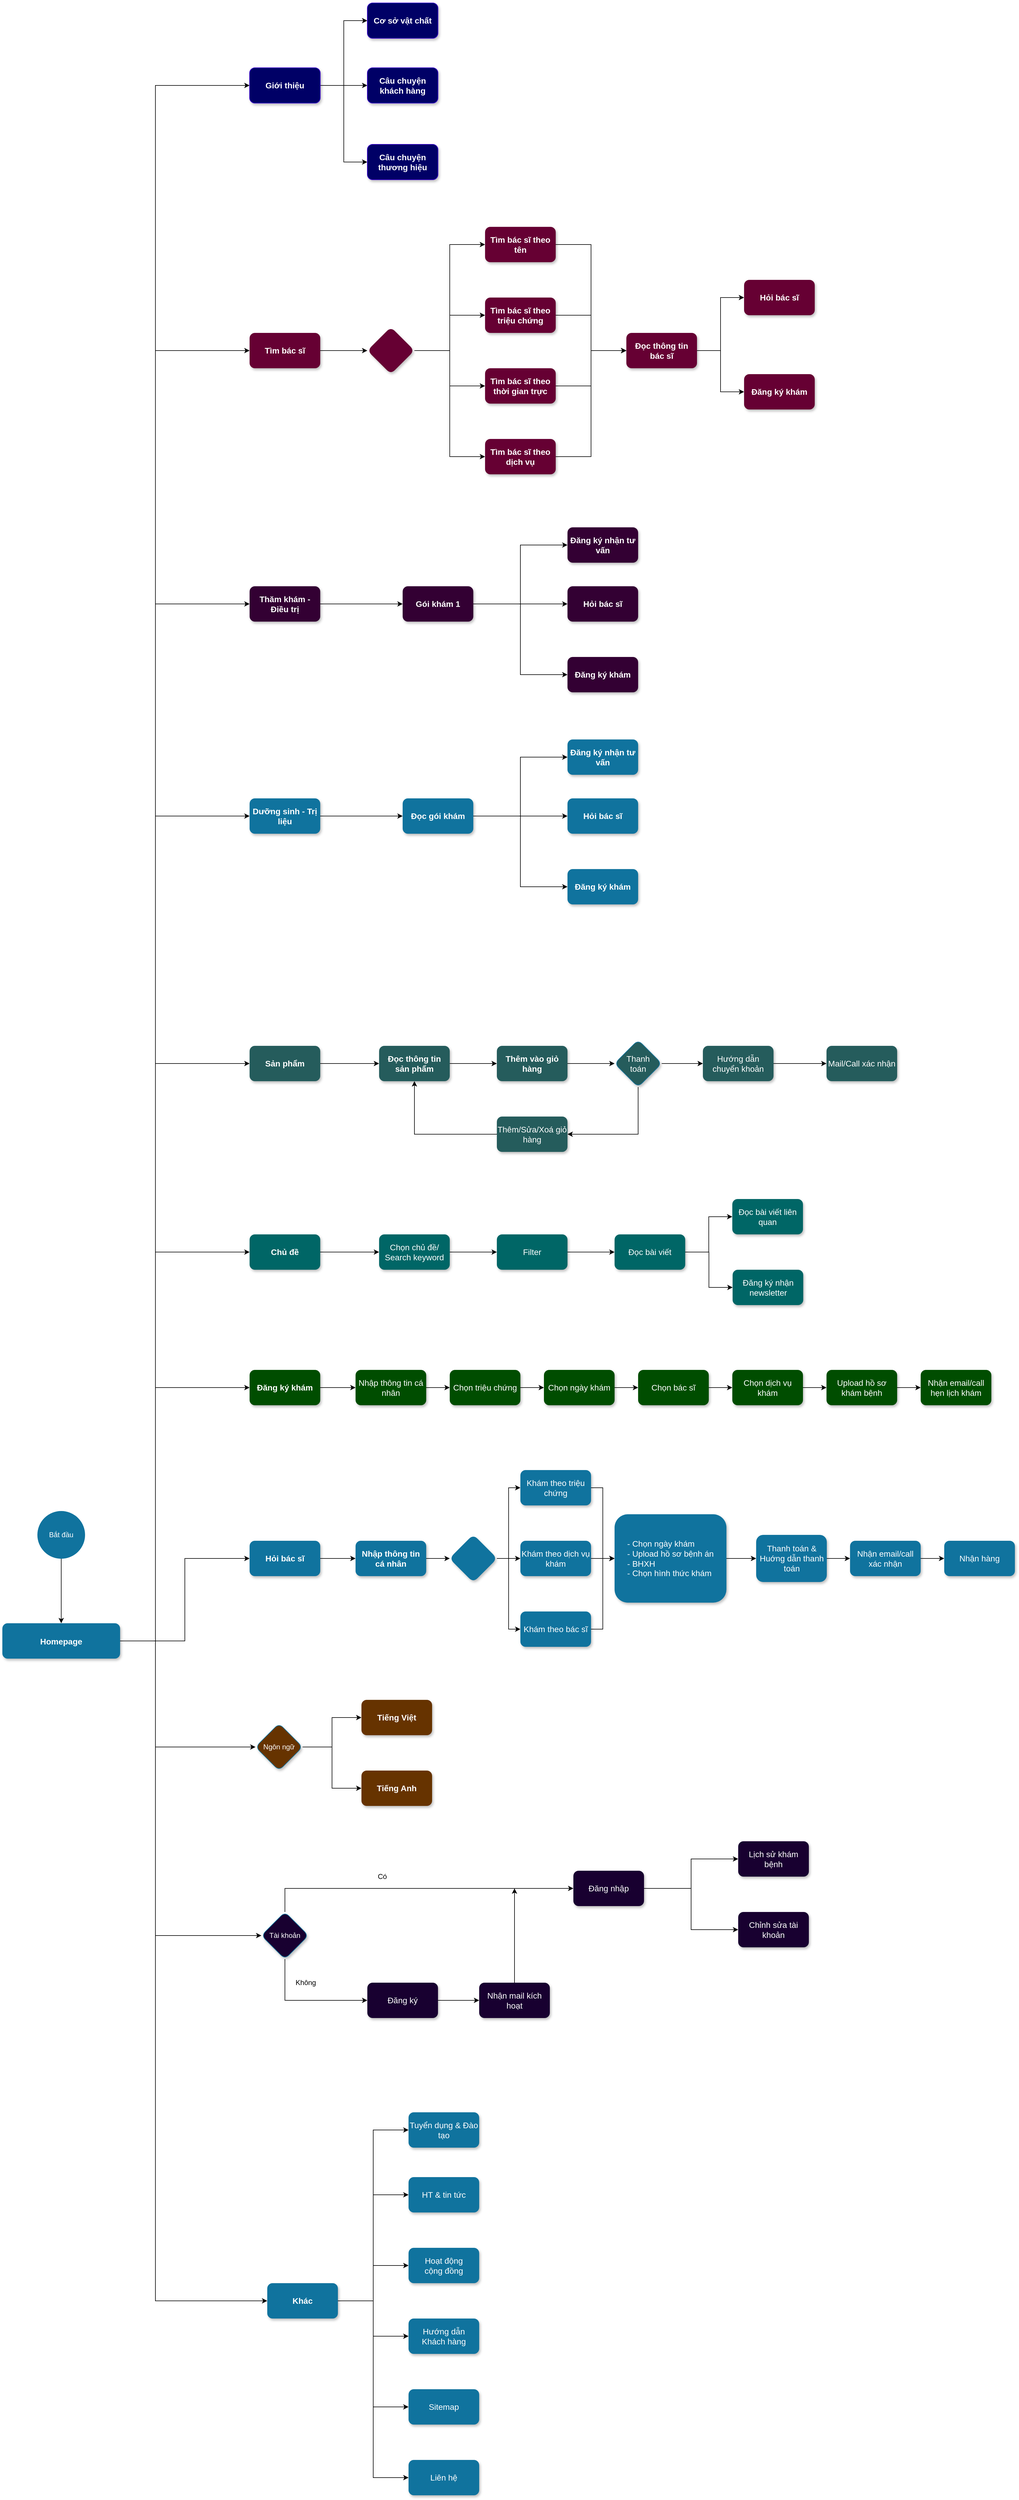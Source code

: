 <mxfile version="14.7.6" type="github">
  <diagram name="Page-1" id="97916047-d0de-89f5-080d-49f4d83e522f">
    <mxGraphModel dx="10347" dy="2613" grid="1" gridSize="10" guides="1" tooltips="1" connect="1" arrows="1" fold="1" page="1" pageScale="1.5" pageWidth="1200" pageHeight="3000" background="none" math="0" shadow="0">
      <root>
        <mxCell id="0" />
        <mxCell id="1" parent="0" />
        <mxCell id="GUcLzigqZOoaiBpsy-g--82" style="edgeStyle=orthogonalEdgeStyle;rounded=0;orthogonalLoop=1;jettySize=auto;html=1;exitX=1;exitY=0.5;exitDx=0;exitDy=0;entryX=0;entryY=0.5;entryDx=0;entryDy=0;" edge="1" parent="1" source="2" target="GUcLzigqZOoaiBpsy-g--55">
          <mxGeometry relative="1" as="geometry">
            <Array as="points">
              <mxPoint x="-5100" y="2940" />
              <mxPoint x="-5100" y="300" />
            </Array>
          </mxGeometry>
        </mxCell>
        <mxCell id="GUcLzigqZOoaiBpsy-g--83" style="edgeStyle=orthogonalEdgeStyle;rounded=0;orthogonalLoop=1;jettySize=auto;html=1;exitX=1;exitY=0.5;exitDx=0;exitDy=0;entryX=0;entryY=0.5;entryDx=0;entryDy=0;" edge="1" parent="1" source="2" target="GUcLzigqZOoaiBpsy-g--64">
          <mxGeometry relative="1" as="geometry">
            <Array as="points">
              <mxPoint x="-5100" y="2940" />
              <mxPoint x="-5100" y="750" />
            </Array>
          </mxGeometry>
        </mxCell>
        <mxCell id="GUcLzigqZOoaiBpsy-g--108" style="edgeStyle=orthogonalEdgeStyle;rounded=0;orthogonalLoop=1;jettySize=auto;html=1;exitX=1;exitY=0.5;exitDx=0;exitDy=0;entryX=0;entryY=0.5;entryDx=0;entryDy=0;" edge="1" parent="1" source="2" target="GUcLzigqZOoaiBpsy-g--66">
          <mxGeometry relative="1" as="geometry">
            <Array as="points">
              <mxPoint x="-5100" y="2940" />
              <mxPoint x="-5100" y="1180" />
            </Array>
          </mxGeometry>
        </mxCell>
        <mxCell id="GUcLzigqZOoaiBpsy-g--109" style="edgeStyle=orthogonalEdgeStyle;rounded=0;orthogonalLoop=1;jettySize=auto;html=1;exitX=1;exitY=0.5;exitDx=0;exitDy=0;entryX=0;entryY=0.5;entryDx=0;entryDy=0;" edge="1" parent="1" source="2" target="GUcLzigqZOoaiBpsy-g--68">
          <mxGeometry relative="1" as="geometry">
            <Array as="points">
              <mxPoint x="-5100" y="2940" />
              <mxPoint x="-5100" y="1540" />
            </Array>
          </mxGeometry>
        </mxCell>
        <mxCell id="GUcLzigqZOoaiBpsy-g--110" style="edgeStyle=orthogonalEdgeStyle;rounded=0;orthogonalLoop=1;jettySize=auto;html=1;exitX=1;exitY=0.5;exitDx=0;exitDy=0;entryX=0;entryY=0.5;entryDx=0;entryDy=0;" edge="1" parent="1" source="2" target="GUcLzigqZOoaiBpsy-g--70">
          <mxGeometry relative="1" as="geometry">
            <Array as="points">
              <mxPoint x="-5100" y="2940" />
              <mxPoint x="-5100" y="1960" />
            </Array>
          </mxGeometry>
        </mxCell>
        <mxCell id="GUcLzigqZOoaiBpsy-g--111" style="edgeStyle=orthogonalEdgeStyle;rounded=0;orthogonalLoop=1;jettySize=auto;html=1;exitX=1;exitY=0.5;exitDx=0;exitDy=0;entryX=0;entryY=0.5;entryDx=0;entryDy=0;" edge="1" parent="1" source="2" target="GUcLzigqZOoaiBpsy-g--72">
          <mxGeometry relative="1" as="geometry">
            <Array as="points">
              <mxPoint x="-5100" y="2940" />
              <mxPoint x="-5100" y="2280" />
            </Array>
          </mxGeometry>
        </mxCell>
        <mxCell id="GUcLzigqZOoaiBpsy-g--112" style="edgeStyle=orthogonalEdgeStyle;rounded=0;orthogonalLoop=1;jettySize=auto;html=1;exitX=1;exitY=0.5;exitDx=0;exitDy=0;entryX=0;entryY=0.5;entryDx=0;entryDy=0;" edge="1" parent="1" source="2" target="GUcLzigqZOoaiBpsy-g--106">
          <mxGeometry relative="1" as="geometry">
            <Array as="points">
              <mxPoint x="-5100" y="2940" />
              <mxPoint x="-5100" y="2510" />
            </Array>
          </mxGeometry>
        </mxCell>
        <mxCell id="GUcLzigqZOoaiBpsy-g--113" style="edgeStyle=orthogonalEdgeStyle;rounded=0;orthogonalLoop=1;jettySize=auto;html=1;exitX=1;exitY=0.5;exitDx=0;exitDy=0;entryX=0;entryY=0.5;entryDx=0;entryDy=0;" edge="1" parent="1" source="2" target="GUcLzigqZOoaiBpsy-g--107">
          <mxGeometry relative="1" as="geometry" />
        </mxCell>
        <mxCell id="GUcLzigqZOoaiBpsy-g--198" style="edgeStyle=orthogonalEdgeStyle;rounded=0;orthogonalLoop=1;jettySize=auto;html=1;exitX=1;exitY=0.5;exitDx=0;exitDy=0;entryX=0;entryY=0.5;entryDx=0;entryDy=0;" edge="1" parent="1" source="2" target="GUcLzigqZOoaiBpsy-g--196">
          <mxGeometry relative="1" as="geometry">
            <Array as="points">
              <mxPoint x="-5100" y="2940" />
              <mxPoint x="-5100" y="3120" />
            </Array>
          </mxGeometry>
        </mxCell>
        <mxCell id="GUcLzigqZOoaiBpsy-g--216" style="edgeStyle=orthogonalEdgeStyle;rounded=0;orthogonalLoop=1;jettySize=auto;html=1;exitX=1;exitY=0.75;exitDx=0;exitDy=0;entryX=0;entryY=0.5;entryDx=0;entryDy=0;" edge="1" parent="1" source="2" target="GUcLzigqZOoaiBpsy-g--202">
          <mxGeometry relative="1" as="geometry">
            <Array as="points">
              <mxPoint x="-5260" y="2940" />
              <mxPoint x="-5100" y="2940" />
              <mxPoint x="-5100" y="3440" />
            </Array>
          </mxGeometry>
        </mxCell>
        <mxCell id="GUcLzigqZOoaiBpsy-g--218" style="edgeStyle=orthogonalEdgeStyle;rounded=0;orthogonalLoop=1;jettySize=auto;html=1;exitX=1;exitY=0.5;exitDx=0;exitDy=0;entryX=0;entryY=0.5;entryDx=0;entryDy=0;" edge="1" parent="1" source="2" target="GUcLzigqZOoaiBpsy-g--217">
          <mxGeometry relative="1" as="geometry">
            <Array as="points">
              <mxPoint x="-5100" y="2940" />
              <mxPoint x="-5100" y="4060" />
            </Array>
          </mxGeometry>
        </mxCell>
        <mxCell id="2" value="Homepage" style="rounded=1;strokeColor=none;shadow=1;gradientColor=none;fontStyle=1;fontColor=#FFFFFF;fontSize=14;fillColor=#10739E;" parent="1" vertex="1">
          <mxGeometry x="-5360" y="2910" width="200" height="60" as="geometry" />
        </mxCell>
        <mxCell id="GUcLzigqZOoaiBpsy-g--78" style="edgeStyle=orthogonalEdgeStyle;rounded=0;orthogonalLoop=1;jettySize=auto;html=1;exitX=1;exitY=0.5;exitDx=0;exitDy=0;entryX=0;entryY=0.5;entryDx=0;entryDy=0;" edge="1" parent="1" source="GUcLzigqZOoaiBpsy-g--55" target="GUcLzigqZOoaiBpsy-g--59">
          <mxGeometry relative="1" as="geometry" />
        </mxCell>
        <mxCell id="GUcLzigqZOoaiBpsy-g--79" style="edgeStyle=orthogonalEdgeStyle;rounded=0;orthogonalLoop=1;jettySize=auto;html=1;exitX=1;exitY=0.5;exitDx=0;exitDy=0;entryX=0;entryY=0.5;entryDx=0;entryDy=0;" edge="1" parent="1" source="GUcLzigqZOoaiBpsy-g--55" target="GUcLzigqZOoaiBpsy-g--62">
          <mxGeometry relative="1" as="geometry" />
        </mxCell>
        <mxCell id="GUcLzigqZOoaiBpsy-g--81" style="edgeStyle=orthogonalEdgeStyle;rounded=0;orthogonalLoop=1;jettySize=auto;html=1;exitX=1;exitY=0.5;exitDx=0;exitDy=0;entryX=0;entryY=0.5;entryDx=0;entryDy=0;" edge="1" parent="1" source="GUcLzigqZOoaiBpsy-g--55" target="GUcLzigqZOoaiBpsy-g--57">
          <mxGeometry relative="1" as="geometry" />
        </mxCell>
        <mxCell id="GUcLzigqZOoaiBpsy-g--55" value="Giới thiệu" style="whiteSpace=wrap;html=1;rounded=1;shadow=1;fontSize=14;fontColor=#ffffff;fontStyle=1;strokeColor=#3700CC;fillColor=#000066;" vertex="1" parent="1">
          <mxGeometry x="-4940" y="270" width="120" height="60" as="geometry" />
        </mxCell>
        <mxCell id="GUcLzigqZOoaiBpsy-g--57" value="Câu chuyện thương hiệu" style="whiteSpace=wrap;html=1;rounded=1;shadow=1;fontSize=14;fontColor=#ffffff;fontStyle=1;strokeColor=#3700CC;fillColor=#000066;" vertex="1" parent="1">
          <mxGeometry x="-4740" y="400" width="120" height="60" as="geometry" />
        </mxCell>
        <mxCell id="GUcLzigqZOoaiBpsy-g--59" value="Câu chuyện khách hàng" style="whiteSpace=wrap;html=1;rounded=1;shadow=1;fontSize=14;fontColor=#ffffff;fontStyle=1;strokeColor=#3700CC;fillColor=#000066;" vertex="1" parent="1">
          <mxGeometry x="-4740" y="270" width="120" height="60" as="geometry" />
        </mxCell>
        <mxCell id="GUcLzigqZOoaiBpsy-g--62" value="Cơ sở vật chất" style="whiteSpace=wrap;html=1;rounded=1;shadow=1;fontSize=14;fontColor=#ffffff;fontStyle=1;strokeColor=#3700CC;fillColor=#000066;" vertex="1" parent="1">
          <mxGeometry x="-4740" y="160" width="120" height="60" as="geometry" />
        </mxCell>
        <mxCell id="GUcLzigqZOoaiBpsy-g--85" value="" style="edgeStyle=orthogonalEdgeStyle;rounded=0;orthogonalLoop=1;jettySize=auto;html=1;" edge="1" parent="1" source="GUcLzigqZOoaiBpsy-g--64" target="GUcLzigqZOoaiBpsy-g--84">
          <mxGeometry relative="1" as="geometry" />
        </mxCell>
        <mxCell id="GUcLzigqZOoaiBpsy-g--64" value="Tìm bác sĩ" style="rounded=1;whiteSpace=wrap;html=1;shadow=1;fontSize=14;fontColor=#FFFFFF;fontStyle=1;strokeColor=none;fillColor=#660033;" vertex="1" parent="1">
          <mxGeometry x="-4940" y="720" width="120" height="60" as="geometry" />
        </mxCell>
        <mxCell id="GUcLzigqZOoaiBpsy-g--115" value="" style="edgeStyle=orthogonalEdgeStyle;rounded=0;orthogonalLoop=1;jettySize=auto;html=1;" edge="1" parent="1" source="GUcLzigqZOoaiBpsy-g--66" target="GUcLzigqZOoaiBpsy-g--114">
          <mxGeometry relative="1" as="geometry" />
        </mxCell>
        <mxCell id="GUcLzigqZOoaiBpsy-g--66" value="Thăm khám - Điều trị" style="whiteSpace=wrap;html=1;rounded=1;shadow=1;fontSize=14;fontColor=#FFFFFF;fontStyle=1;strokeColor=none;fillColor=#330033;" vertex="1" parent="1">
          <mxGeometry x="-4940" y="1150" width="120" height="60" as="geometry" />
        </mxCell>
        <mxCell id="GUcLzigqZOoaiBpsy-g--130" style="edgeStyle=orthogonalEdgeStyle;rounded=0;orthogonalLoop=1;jettySize=auto;html=1;exitX=1;exitY=0.5;exitDx=0;exitDy=0;entryX=0;entryY=0.5;entryDx=0;entryDy=0;" edge="1" parent="1" source="GUcLzigqZOoaiBpsy-g--68" target="GUcLzigqZOoaiBpsy-g--123">
          <mxGeometry relative="1" as="geometry" />
        </mxCell>
        <mxCell id="GUcLzigqZOoaiBpsy-g--68" value="Dưỡng sinh - Trị liệu" style="rounded=1;whiteSpace=wrap;html=1;shadow=1;fontSize=14;fontColor=#FFFFFF;fontStyle=1;strokeColor=none;fillColor=#10739E;" vertex="1" parent="1">
          <mxGeometry x="-4940" y="1510" width="120" height="60" as="geometry" />
        </mxCell>
        <mxCell id="GUcLzigqZOoaiBpsy-g--133" style="edgeStyle=orthogonalEdgeStyle;rounded=0;orthogonalLoop=1;jettySize=auto;html=1;exitX=1;exitY=0.5;exitDx=0;exitDy=0;entryX=0;entryY=0.5;entryDx=0;entryDy=0;" edge="1" parent="1" source="GUcLzigqZOoaiBpsy-g--70" target="GUcLzigqZOoaiBpsy-g--131">
          <mxGeometry relative="1" as="geometry" />
        </mxCell>
        <mxCell id="GUcLzigqZOoaiBpsy-g--70" value="Sản phẩm" style="whiteSpace=wrap;html=1;rounded=1;shadow=1;fontSize=14;fontColor=#FFFFFF;fontStyle=1;strokeColor=none;fillColor=#255C5C;" vertex="1" parent="1">
          <mxGeometry x="-4940" y="1930" width="120" height="60" as="geometry" />
        </mxCell>
        <mxCell id="GUcLzigqZOoaiBpsy-g--150" style="edgeStyle=orthogonalEdgeStyle;rounded=0;orthogonalLoop=1;jettySize=auto;html=1;exitX=1;exitY=0.5;exitDx=0;exitDy=0;entryX=0;entryY=0.5;entryDx=0;entryDy=0;" edge="1" parent="1" source="GUcLzigqZOoaiBpsy-g--72" target="GUcLzigqZOoaiBpsy-g--145">
          <mxGeometry relative="1" as="geometry" />
        </mxCell>
        <mxCell id="GUcLzigqZOoaiBpsy-g--72" value="Chủ đề" style="whiteSpace=wrap;html=1;rounded=1;shadow=1;fontSize=14;fontColor=#FFFFFF;fontStyle=1;strokeColor=none;fillColor=#006666;" vertex="1" parent="1">
          <mxGeometry x="-4940" y="2250" width="120" height="60" as="geometry" />
        </mxCell>
        <mxCell id="GUcLzigqZOoaiBpsy-g--75" style="edgeStyle=orthogonalEdgeStyle;rounded=0;orthogonalLoop=1;jettySize=auto;html=1;exitX=0.5;exitY=1;exitDx=0;exitDy=0;" edge="1" parent="1" source="GUcLzigqZOoaiBpsy-g--74" target="2">
          <mxGeometry relative="1" as="geometry" />
        </mxCell>
        <mxCell id="GUcLzigqZOoaiBpsy-g--74" value="Bắt đầu" style="ellipse;whiteSpace=wrap;html=1;aspect=fixed;fontColor=#ffffff;strokeColor=#10739E;fillColor=#10739E;" vertex="1" parent="1">
          <mxGeometry x="-5300" y="2720" width="80" height="80" as="geometry" />
        </mxCell>
        <mxCell id="GUcLzigqZOoaiBpsy-g--91" style="edgeStyle=orthogonalEdgeStyle;rounded=0;orthogonalLoop=1;jettySize=auto;html=1;exitX=1;exitY=0.5;exitDx=0;exitDy=0;entryX=0;entryY=0.5;entryDx=0;entryDy=0;" edge="1" parent="1" source="GUcLzigqZOoaiBpsy-g--84" target="GUcLzigqZOoaiBpsy-g--86">
          <mxGeometry relative="1" as="geometry" />
        </mxCell>
        <mxCell id="GUcLzigqZOoaiBpsy-g--92" style="edgeStyle=orthogonalEdgeStyle;rounded=0;orthogonalLoop=1;jettySize=auto;html=1;exitX=1;exitY=0.5;exitDx=0;exitDy=0;entryX=0;entryY=0.5;entryDx=0;entryDy=0;" edge="1" parent="1" source="GUcLzigqZOoaiBpsy-g--84" target="GUcLzigqZOoaiBpsy-g--88">
          <mxGeometry relative="1" as="geometry" />
        </mxCell>
        <mxCell id="GUcLzigqZOoaiBpsy-g--93" style="edgeStyle=orthogonalEdgeStyle;rounded=0;orthogonalLoop=1;jettySize=auto;html=1;exitX=1;exitY=0.5;exitDx=0;exitDy=0;entryX=0;entryY=0.5;entryDx=0;entryDy=0;" edge="1" parent="1" source="GUcLzigqZOoaiBpsy-g--84" target="GUcLzigqZOoaiBpsy-g--89">
          <mxGeometry relative="1" as="geometry" />
        </mxCell>
        <mxCell id="GUcLzigqZOoaiBpsy-g--94" style="edgeStyle=orthogonalEdgeStyle;rounded=0;orthogonalLoop=1;jettySize=auto;html=1;exitX=1;exitY=0.5;exitDx=0;exitDy=0;entryX=0;entryY=0.5;entryDx=0;entryDy=0;" edge="1" parent="1" source="GUcLzigqZOoaiBpsy-g--84" target="GUcLzigqZOoaiBpsy-g--90">
          <mxGeometry relative="1" as="geometry" />
        </mxCell>
        <mxCell id="GUcLzigqZOoaiBpsy-g--84" value="" style="rhombus;whiteSpace=wrap;html=1;rounded=1;shadow=1;fontSize=14;fontColor=#FFFFFF;fontStyle=1;strokeColor=none;fillColor=#660033;" vertex="1" parent="1">
          <mxGeometry x="-4740" y="710" width="80" height="80" as="geometry" />
        </mxCell>
        <mxCell id="GUcLzigqZOoaiBpsy-g--99" style="edgeStyle=orthogonalEdgeStyle;rounded=0;orthogonalLoop=1;jettySize=auto;html=1;exitX=1;exitY=0.5;exitDx=0;exitDy=0;entryX=0;entryY=0.5;entryDx=0;entryDy=0;" edge="1" parent="1" source="GUcLzigqZOoaiBpsy-g--86" target="GUcLzigqZOoaiBpsy-g--95">
          <mxGeometry relative="1" as="geometry" />
        </mxCell>
        <mxCell id="GUcLzigqZOoaiBpsy-g--86" value="Tìm bác sĩ theo tên" style="whiteSpace=wrap;html=1;rounded=1;shadow=1;fontSize=14;fontColor=#FFFFFF;fontStyle=1;strokeColor=none;fillColor=#660033;" vertex="1" parent="1">
          <mxGeometry x="-4540" y="540" width="120" height="60" as="geometry" />
        </mxCell>
        <mxCell id="GUcLzigqZOoaiBpsy-g--101" style="edgeStyle=orthogonalEdgeStyle;rounded=0;orthogonalLoop=1;jettySize=auto;html=1;exitX=1;exitY=0.5;exitDx=0;exitDy=0;entryX=0;entryY=0.5;entryDx=0;entryDy=0;" edge="1" parent="1" source="GUcLzigqZOoaiBpsy-g--88" target="GUcLzigqZOoaiBpsy-g--95">
          <mxGeometry relative="1" as="geometry" />
        </mxCell>
        <mxCell id="GUcLzigqZOoaiBpsy-g--88" value="Tìm bác sĩ theo triệu chứng" style="whiteSpace=wrap;html=1;rounded=1;shadow=1;fontSize=14;fontColor=#FFFFFF;fontStyle=1;strokeColor=none;fillColor=#660033;" vertex="1" parent="1">
          <mxGeometry x="-4540" y="660" width="120" height="60" as="geometry" />
        </mxCell>
        <mxCell id="GUcLzigqZOoaiBpsy-g--102" style="edgeStyle=orthogonalEdgeStyle;rounded=0;orthogonalLoop=1;jettySize=auto;html=1;exitX=1;exitY=0.5;exitDx=0;exitDy=0;" edge="1" parent="1" source="GUcLzigqZOoaiBpsy-g--89" target="GUcLzigqZOoaiBpsy-g--95">
          <mxGeometry relative="1" as="geometry" />
        </mxCell>
        <mxCell id="GUcLzigqZOoaiBpsy-g--89" value="Tìm bác sĩ theo thời gian trực" style="whiteSpace=wrap;html=1;rounded=1;shadow=1;fontSize=14;fontColor=#FFFFFF;fontStyle=1;strokeColor=none;fillColor=#660033;" vertex="1" parent="1">
          <mxGeometry x="-4540" y="780" width="120" height="60" as="geometry" />
        </mxCell>
        <mxCell id="GUcLzigqZOoaiBpsy-g--103" style="edgeStyle=orthogonalEdgeStyle;rounded=0;orthogonalLoop=1;jettySize=auto;html=1;exitX=1;exitY=0.5;exitDx=0;exitDy=0;entryX=0;entryY=0.5;entryDx=0;entryDy=0;" edge="1" parent="1" source="GUcLzigqZOoaiBpsy-g--90" target="GUcLzigqZOoaiBpsy-g--95">
          <mxGeometry relative="1" as="geometry" />
        </mxCell>
        <mxCell id="GUcLzigqZOoaiBpsy-g--90" value="Tìm bác sĩ theo dịch vụ" style="whiteSpace=wrap;html=1;rounded=1;shadow=1;fontSize=14;fontColor=#FFFFFF;fontStyle=1;strokeColor=none;fillColor=#660033;" vertex="1" parent="1">
          <mxGeometry x="-4540" y="900" width="120" height="60" as="geometry" />
        </mxCell>
        <mxCell id="GUcLzigqZOoaiBpsy-g--104" style="edgeStyle=orthogonalEdgeStyle;rounded=0;orthogonalLoop=1;jettySize=auto;html=1;exitX=1;exitY=0.5;exitDx=0;exitDy=0;entryX=0;entryY=0.5;entryDx=0;entryDy=0;" edge="1" parent="1" source="GUcLzigqZOoaiBpsy-g--95" target="GUcLzigqZOoaiBpsy-g--96">
          <mxGeometry relative="1" as="geometry" />
        </mxCell>
        <mxCell id="GUcLzigqZOoaiBpsy-g--105" style="edgeStyle=orthogonalEdgeStyle;rounded=0;orthogonalLoop=1;jettySize=auto;html=1;exitX=1;exitY=0.5;exitDx=0;exitDy=0;entryX=0;entryY=0.5;entryDx=0;entryDy=0;" edge="1" parent="1" source="GUcLzigqZOoaiBpsy-g--95" target="GUcLzigqZOoaiBpsy-g--98">
          <mxGeometry relative="1" as="geometry" />
        </mxCell>
        <mxCell id="GUcLzigqZOoaiBpsy-g--95" value="Đọc thông tin bác sĩ" style="whiteSpace=wrap;html=1;rounded=1;shadow=1;fontSize=14;fontColor=#FFFFFF;fontStyle=1;strokeColor=none;fillColor=#660033;" vertex="1" parent="1">
          <mxGeometry x="-4300" y="720" width="120" height="60" as="geometry" />
        </mxCell>
        <mxCell id="GUcLzigqZOoaiBpsy-g--96" value="Hỏi bác sĩ" style="whiteSpace=wrap;html=1;rounded=1;shadow=1;fontSize=14;fontColor=#FFFFFF;fontStyle=1;strokeColor=none;fillColor=#660033;" vertex="1" parent="1">
          <mxGeometry x="-4100" y="630" width="120" height="60" as="geometry" />
        </mxCell>
        <mxCell id="GUcLzigqZOoaiBpsy-g--98" value="Đăng ký khám" style="whiteSpace=wrap;html=1;rounded=1;shadow=1;fontSize=14;fontColor=#FFFFFF;fontStyle=1;strokeColor=none;fillColor=#660033;" vertex="1" parent="1">
          <mxGeometry x="-4100" y="790" width="120" height="60" as="geometry" />
        </mxCell>
        <mxCell id="GUcLzigqZOoaiBpsy-g--162" style="edgeStyle=orthogonalEdgeStyle;rounded=0;orthogonalLoop=1;jettySize=auto;html=1;exitX=1;exitY=0.5;exitDx=0;exitDy=0;entryX=0;entryY=0.5;entryDx=0;entryDy=0;" edge="1" parent="1" source="GUcLzigqZOoaiBpsy-g--106" target="GUcLzigqZOoaiBpsy-g--155">
          <mxGeometry relative="1" as="geometry" />
        </mxCell>
        <mxCell id="GUcLzigqZOoaiBpsy-g--106" value="Đăng ký khám" style="whiteSpace=wrap;html=1;rounded=1;shadow=1;fontSize=14;fontColor=#FFFFFF;fontStyle=1;strokeColor=none;fillColor=#004D00;" vertex="1" parent="1">
          <mxGeometry x="-4940" y="2480" width="120" height="60" as="geometry" />
        </mxCell>
        <mxCell id="GUcLzigqZOoaiBpsy-g--180" style="edgeStyle=orthogonalEdgeStyle;rounded=0;orthogonalLoop=1;jettySize=auto;html=1;exitX=1;exitY=0.5;exitDx=0;exitDy=0;entryX=0;entryY=0.5;entryDx=0;entryDy=0;" edge="1" parent="1" source="GUcLzigqZOoaiBpsy-g--107" target="GUcLzigqZOoaiBpsy-g--177">
          <mxGeometry relative="1" as="geometry" />
        </mxCell>
        <mxCell id="GUcLzigqZOoaiBpsy-g--107" value="Hỏi bác sĩ" style="whiteSpace=wrap;html=1;rounded=1;shadow=1;fontSize=14;fontColor=#FFFFFF;fontStyle=1;strokeColor=none;fillColor=#10739E;" vertex="1" parent="1">
          <mxGeometry x="-4940" y="2770" width="120" height="60" as="geometry" />
        </mxCell>
        <mxCell id="GUcLzigqZOoaiBpsy-g--120" style="edgeStyle=orthogonalEdgeStyle;rounded=0;orthogonalLoop=1;jettySize=auto;html=1;exitX=1;exitY=0.5;exitDx=0;exitDy=0;entryX=0;entryY=0.5;entryDx=0;entryDy=0;" edge="1" parent="1" source="GUcLzigqZOoaiBpsy-g--114" target="GUcLzigqZOoaiBpsy-g--116">
          <mxGeometry relative="1" as="geometry" />
        </mxCell>
        <mxCell id="GUcLzigqZOoaiBpsy-g--121" style="edgeStyle=orthogonalEdgeStyle;rounded=0;orthogonalLoop=1;jettySize=auto;html=1;exitX=1;exitY=0.5;exitDx=0;exitDy=0;" edge="1" parent="1" source="GUcLzigqZOoaiBpsy-g--114" target="GUcLzigqZOoaiBpsy-g--118">
          <mxGeometry relative="1" as="geometry" />
        </mxCell>
        <mxCell id="GUcLzigqZOoaiBpsy-g--122" style="edgeStyle=orthogonalEdgeStyle;rounded=0;orthogonalLoop=1;jettySize=auto;html=1;exitX=1;exitY=0.5;exitDx=0;exitDy=0;entryX=0;entryY=0.5;entryDx=0;entryDy=0;" edge="1" parent="1" source="GUcLzigqZOoaiBpsy-g--114" target="GUcLzigqZOoaiBpsy-g--119">
          <mxGeometry relative="1" as="geometry" />
        </mxCell>
        <mxCell id="GUcLzigqZOoaiBpsy-g--114" value="Gói khám 1" style="whiteSpace=wrap;html=1;rounded=1;shadow=1;fontSize=14;fontColor=#FFFFFF;fontStyle=1;strokeColor=none;fillColor=#330033;" vertex="1" parent="1">
          <mxGeometry x="-4680" y="1150" width="120" height="60" as="geometry" />
        </mxCell>
        <mxCell id="GUcLzigqZOoaiBpsy-g--116" value="Đăng ký nhận tư vấn" style="whiteSpace=wrap;html=1;rounded=1;shadow=1;fontSize=14;fontColor=#FFFFFF;fontStyle=1;strokeColor=none;fillColor=#330033;" vertex="1" parent="1">
          <mxGeometry x="-4400" y="1050" width="120" height="60" as="geometry" />
        </mxCell>
        <mxCell id="GUcLzigqZOoaiBpsy-g--118" value="Hỏi bác sĩ" style="whiteSpace=wrap;html=1;rounded=1;shadow=1;fontSize=14;fontColor=#FFFFFF;fontStyle=1;strokeColor=none;fillColor=#330033;" vertex="1" parent="1">
          <mxGeometry x="-4400" y="1150" width="120" height="60" as="geometry" />
        </mxCell>
        <mxCell id="GUcLzigqZOoaiBpsy-g--119" value="Đăng ký khám" style="whiteSpace=wrap;html=1;rounded=1;shadow=1;fontSize=14;fontColor=#FFFFFF;fontStyle=1;strokeColor=none;fillColor=#330033;" vertex="1" parent="1">
          <mxGeometry x="-4400" y="1270" width="120" height="60" as="geometry" />
        </mxCell>
        <mxCell id="GUcLzigqZOoaiBpsy-g--127" style="edgeStyle=orthogonalEdgeStyle;rounded=0;orthogonalLoop=1;jettySize=auto;html=1;exitX=1;exitY=0.5;exitDx=0;exitDy=0;entryX=0;entryY=0.5;entryDx=0;entryDy=0;" edge="1" parent="1" source="GUcLzigqZOoaiBpsy-g--123" target="GUcLzigqZOoaiBpsy-g--124">
          <mxGeometry relative="1" as="geometry" />
        </mxCell>
        <mxCell id="GUcLzigqZOoaiBpsy-g--128" style="edgeStyle=orthogonalEdgeStyle;rounded=0;orthogonalLoop=1;jettySize=auto;html=1;exitX=1;exitY=0.5;exitDx=0;exitDy=0;entryX=0;entryY=0.5;entryDx=0;entryDy=0;" edge="1" parent="1" source="GUcLzigqZOoaiBpsy-g--123" target="GUcLzigqZOoaiBpsy-g--125">
          <mxGeometry relative="1" as="geometry" />
        </mxCell>
        <mxCell id="GUcLzigqZOoaiBpsy-g--129" style="edgeStyle=orthogonalEdgeStyle;rounded=0;orthogonalLoop=1;jettySize=auto;html=1;exitX=1;exitY=0.5;exitDx=0;exitDy=0;entryX=0;entryY=0.5;entryDx=0;entryDy=0;" edge="1" parent="1" source="GUcLzigqZOoaiBpsy-g--123" target="GUcLzigqZOoaiBpsy-g--126">
          <mxGeometry relative="1" as="geometry" />
        </mxCell>
        <mxCell id="GUcLzigqZOoaiBpsy-g--123" value="Đọc gói khám" style="whiteSpace=wrap;html=1;rounded=1;shadow=1;fontSize=14;fontColor=#FFFFFF;fontStyle=1;strokeColor=none;fillColor=#10739E;" vertex="1" parent="1">
          <mxGeometry x="-4680" y="1510" width="120" height="60" as="geometry" />
        </mxCell>
        <mxCell id="GUcLzigqZOoaiBpsy-g--124" value="Đăng ký nhận tư vấn" style="whiteSpace=wrap;html=1;rounded=1;shadow=1;fontSize=14;fontColor=#FFFFFF;fontStyle=1;strokeColor=none;fillColor=#10739E;" vertex="1" parent="1">
          <mxGeometry x="-4400" y="1410" width="120" height="60" as="geometry" />
        </mxCell>
        <mxCell id="GUcLzigqZOoaiBpsy-g--125" value="Hỏi bác sĩ" style="whiteSpace=wrap;html=1;rounded=1;shadow=1;fontSize=14;fontColor=#FFFFFF;fontStyle=1;strokeColor=none;fillColor=#10739E;" vertex="1" parent="1">
          <mxGeometry x="-4400" y="1510" width="120" height="60" as="geometry" />
        </mxCell>
        <mxCell id="GUcLzigqZOoaiBpsy-g--126" value="Đăng ký khám" style="whiteSpace=wrap;html=1;rounded=1;shadow=1;fontSize=14;fontColor=#FFFFFF;fontStyle=1;strokeColor=none;fillColor=#10739E;" vertex="1" parent="1">
          <mxGeometry x="-4400" y="1630" width="120" height="60" as="geometry" />
        </mxCell>
        <mxCell id="GUcLzigqZOoaiBpsy-g--134" style="edgeStyle=orthogonalEdgeStyle;rounded=0;orthogonalLoop=1;jettySize=auto;html=1;exitX=1;exitY=0.5;exitDx=0;exitDy=0;entryX=0;entryY=0.5;entryDx=0;entryDy=0;" edge="1" parent="1" source="GUcLzigqZOoaiBpsy-g--131" target="GUcLzigqZOoaiBpsy-g--132">
          <mxGeometry relative="1" as="geometry" />
        </mxCell>
        <mxCell id="GUcLzigqZOoaiBpsy-g--131" value="Đọc thông tin sản phẩm" style="whiteSpace=wrap;html=1;rounded=1;shadow=1;fontSize=14;fontColor=#FFFFFF;fontStyle=1;strokeColor=none;fillColor=#255C5C;" vertex="1" parent="1">
          <mxGeometry x="-4720" y="1930" width="120" height="60" as="geometry" />
        </mxCell>
        <mxCell id="GUcLzigqZOoaiBpsy-g--137" style="edgeStyle=orthogonalEdgeStyle;rounded=0;orthogonalLoop=1;jettySize=auto;html=1;exitX=1;exitY=0.5;exitDx=0;exitDy=0;" edge="1" parent="1" source="GUcLzigqZOoaiBpsy-g--132" target="GUcLzigqZOoaiBpsy-g--136">
          <mxGeometry relative="1" as="geometry" />
        </mxCell>
        <mxCell id="GUcLzigqZOoaiBpsy-g--132" value="Thêm vào giỏ hàng" style="whiteSpace=wrap;html=1;rounded=1;shadow=1;fontSize=14;fontColor=#FFFFFF;fontStyle=1;strokeColor=none;fillColor=#255C5C;" vertex="1" parent="1">
          <mxGeometry x="-4520" y="1930" width="120" height="60" as="geometry" />
        </mxCell>
        <mxCell id="GUcLzigqZOoaiBpsy-g--141" style="edgeStyle=orthogonalEdgeStyle;rounded=0;orthogonalLoop=1;jettySize=auto;html=1;exitX=1;exitY=0.5;exitDx=0;exitDy=0;entryX=0;entryY=0.5;entryDx=0;entryDy=0;" edge="1" parent="1" source="GUcLzigqZOoaiBpsy-g--136" target="GUcLzigqZOoaiBpsy-g--138">
          <mxGeometry relative="1" as="geometry" />
        </mxCell>
        <mxCell id="GUcLzigqZOoaiBpsy-g--143" style="edgeStyle=orthogonalEdgeStyle;rounded=0;orthogonalLoop=1;jettySize=auto;html=1;exitX=0.5;exitY=1;exitDx=0;exitDy=0;entryX=1;entryY=0.5;entryDx=0;entryDy=0;" edge="1" parent="1" source="GUcLzigqZOoaiBpsy-g--136" target="GUcLzigqZOoaiBpsy-g--142">
          <mxGeometry relative="1" as="geometry" />
        </mxCell>
        <mxCell id="GUcLzigqZOoaiBpsy-g--136" value="&lt;font color=&quot;#ffffff&quot; style=&quot;font-size: 14px&quot;&gt;Thanh&lt;br&gt;toán&lt;/font&gt;" style="rhombus;whiteSpace=wrap;html=1;strokeColor=#10739E;rounded=1;shadow=1;fillColor=#255C5C;" vertex="1" parent="1">
          <mxGeometry x="-4320" y="1920" width="80" height="80" as="geometry" />
        </mxCell>
        <mxCell id="GUcLzigqZOoaiBpsy-g--140" style="edgeStyle=orthogonalEdgeStyle;rounded=0;orthogonalLoop=1;jettySize=auto;html=1;exitX=1;exitY=0.5;exitDx=0;exitDy=0;entryX=0;entryY=0.5;entryDx=0;entryDy=0;" edge="1" parent="1" source="GUcLzigqZOoaiBpsy-g--138" target="GUcLzigqZOoaiBpsy-g--139">
          <mxGeometry relative="1" as="geometry" />
        </mxCell>
        <mxCell id="GUcLzigqZOoaiBpsy-g--138" value="&lt;span style=&quot;font-weight: normal&quot;&gt;Hướng dẫn chuyển khoản&lt;/span&gt;" style="whiteSpace=wrap;html=1;rounded=1;shadow=1;fontSize=14;fontColor=#FFFFFF;fontStyle=1;strokeColor=none;fillColor=#255C5C;" vertex="1" parent="1">
          <mxGeometry x="-4170" y="1930" width="120" height="60" as="geometry" />
        </mxCell>
        <mxCell id="GUcLzigqZOoaiBpsy-g--139" value="&lt;span style=&quot;font-weight: normal&quot;&gt;Mail/Call xác nhận&lt;/span&gt;" style="whiteSpace=wrap;html=1;rounded=1;shadow=1;fontSize=14;fontColor=#FFFFFF;fontStyle=1;strokeColor=none;fillColor=#255C5C;" vertex="1" parent="1">
          <mxGeometry x="-3960" y="1930" width="120" height="60" as="geometry" />
        </mxCell>
        <mxCell id="GUcLzigqZOoaiBpsy-g--144" style="edgeStyle=orthogonalEdgeStyle;rounded=0;orthogonalLoop=1;jettySize=auto;html=1;exitX=0;exitY=0.5;exitDx=0;exitDy=0;entryX=0.5;entryY=1;entryDx=0;entryDy=0;" edge="1" parent="1" source="GUcLzigqZOoaiBpsy-g--142" target="GUcLzigqZOoaiBpsy-g--131">
          <mxGeometry relative="1" as="geometry" />
        </mxCell>
        <mxCell id="GUcLzigqZOoaiBpsy-g--142" value="&lt;span style=&quot;font-weight: normal&quot;&gt;Thêm/Sửa/Xoá giỏ hàng&lt;/span&gt;" style="whiteSpace=wrap;html=1;rounded=1;shadow=1;fontSize=14;fontColor=#FFFFFF;fontStyle=1;strokeColor=none;fillColor=#255C5C;" vertex="1" parent="1">
          <mxGeometry x="-4520" y="2050" width="120" height="60" as="geometry" />
        </mxCell>
        <mxCell id="GUcLzigqZOoaiBpsy-g--151" style="edgeStyle=orthogonalEdgeStyle;rounded=0;orthogonalLoop=1;jettySize=auto;html=1;exitX=1;exitY=0.5;exitDx=0;exitDy=0;entryX=0;entryY=0.5;entryDx=0;entryDy=0;" edge="1" parent="1" source="GUcLzigqZOoaiBpsy-g--145" target="GUcLzigqZOoaiBpsy-g--146">
          <mxGeometry relative="1" as="geometry" />
        </mxCell>
        <mxCell id="GUcLzigqZOoaiBpsy-g--145" value="&lt;span style=&quot;font-weight: normal&quot;&gt;Chọn chủ đề/ Search keyword&lt;/span&gt;" style="whiteSpace=wrap;html=1;rounded=1;shadow=1;fontSize=14;fontColor=#FFFFFF;fontStyle=1;strokeColor=none;fillColor=#006666;" vertex="1" parent="1">
          <mxGeometry x="-4720" y="2250" width="120" height="60" as="geometry" />
        </mxCell>
        <mxCell id="GUcLzigqZOoaiBpsy-g--152" style="edgeStyle=orthogonalEdgeStyle;rounded=0;orthogonalLoop=1;jettySize=auto;html=1;exitX=1;exitY=0.5;exitDx=0;exitDy=0;entryX=0;entryY=0.5;entryDx=0;entryDy=0;" edge="1" parent="1" source="GUcLzigqZOoaiBpsy-g--146" target="GUcLzigqZOoaiBpsy-g--147">
          <mxGeometry relative="1" as="geometry" />
        </mxCell>
        <mxCell id="GUcLzigqZOoaiBpsy-g--146" value="&lt;span style=&quot;font-weight: normal&quot;&gt;Filter&lt;/span&gt;" style="whiteSpace=wrap;html=1;rounded=1;shadow=1;fontSize=14;fontColor=#FFFFFF;fontStyle=1;strokeColor=none;fillColor=#006666;" vertex="1" parent="1">
          <mxGeometry x="-4520" y="2250" width="120" height="60" as="geometry" />
        </mxCell>
        <mxCell id="GUcLzigqZOoaiBpsy-g--153" style="edgeStyle=orthogonalEdgeStyle;rounded=0;orthogonalLoop=1;jettySize=auto;html=1;exitX=1;exitY=0.5;exitDx=0;exitDy=0;entryX=0;entryY=0.5;entryDx=0;entryDy=0;" edge="1" parent="1" source="GUcLzigqZOoaiBpsy-g--147" target="GUcLzigqZOoaiBpsy-g--148">
          <mxGeometry relative="1" as="geometry" />
        </mxCell>
        <mxCell id="GUcLzigqZOoaiBpsy-g--154" style="edgeStyle=orthogonalEdgeStyle;rounded=0;orthogonalLoop=1;jettySize=auto;html=1;exitX=1;exitY=0.5;exitDx=0;exitDy=0;entryX=0;entryY=0.5;entryDx=0;entryDy=0;" edge="1" parent="1" source="GUcLzigqZOoaiBpsy-g--147" target="GUcLzigqZOoaiBpsy-g--149">
          <mxGeometry relative="1" as="geometry" />
        </mxCell>
        <mxCell id="GUcLzigqZOoaiBpsy-g--147" value="&lt;span style=&quot;font-weight: 400&quot;&gt;Đọc bài viết&lt;/span&gt;" style="whiteSpace=wrap;html=1;rounded=1;shadow=1;fontSize=14;fontColor=#FFFFFF;fontStyle=1;strokeColor=none;fillColor=#006666;" vertex="1" parent="1">
          <mxGeometry x="-4320" y="2250" width="120" height="60" as="geometry" />
        </mxCell>
        <mxCell id="GUcLzigqZOoaiBpsy-g--148" value="&lt;span style=&quot;font-weight: 400&quot;&gt;Đọc bài viết liên quan&lt;/span&gt;" style="whiteSpace=wrap;html=1;rounded=1;shadow=1;fontSize=14;fontColor=#FFFFFF;fontStyle=1;strokeColor=none;fillColor=#006666;" vertex="1" parent="1">
          <mxGeometry x="-4120" y="2190" width="120" height="60" as="geometry" />
        </mxCell>
        <mxCell id="GUcLzigqZOoaiBpsy-g--149" value="&lt;span style=&quot;font-weight: 400&quot;&gt;Đăng ký nhận newsletter&lt;/span&gt;" style="whiteSpace=wrap;html=1;rounded=1;shadow=1;fontSize=14;fontColor=#FFFFFF;fontStyle=1;strokeColor=none;fillColor=#006666;" vertex="1" parent="1">
          <mxGeometry x="-4119.5" y="2310" width="120" height="60" as="geometry" />
        </mxCell>
        <mxCell id="GUcLzigqZOoaiBpsy-g--163" style="edgeStyle=orthogonalEdgeStyle;rounded=0;orthogonalLoop=1;jettySize=auto;html=1;exitX=1;exitY=0.5;exitDx=0;exitDy=0;" edge="1" parent="1" source="GUcLzigqZOoaiBpsy-g--155" target="GUcLzigqZOoaiBpsy-g--156">
          <mxGeometry relative="1" as="geometry" />
        </mxCell>
        <mxCell id="GUcLzigqZOoaiBpsy-g--155" value="&lt;span style=&quot;font-weight: normal&quot;&gt;Nhập thông tin cá nhân&lt;/span&gt;" style="whiteSpace=wrap;html=1;rounded=1;shadow=1;fontSize=14;fontColor=#FFFFFF;fontStyle=1;strokeColor=none;fillColor=#004D00;" vertex="1" parent="1">
          <mxGeometry x="-4760" y="2480" width="120" height="60" as="geometry" />
        </mxCell>
        <mxCell id="GUcLzigqZOoaiBpsy-g--164" style="edgeStyle=orthogonalEdgeStyle;rounded=0;orthogonalLoop=1;jettySize=auto;html=1;exitX=1;exitY=0.5;exitDx=0;exitDy=0;" edge="1" parent="1" source="GUcLzigqZOoaiBpsy-g--156" target="GUcLzigqZOoaiBpsy-g--157">
          <mxGeometry relative="1" as="geometry" />
        </mxCell>
        <mxCell id="GUcLzigqZOoaiBpsy-g--156" value="&lt;span style=&quot;font-weight: normal&quot;&gt;Chọn triệu chứng&lt;/span&gt;" style="whiteSpace=wrap;html=1;rounded=1;shadow=1;fontSize=14;fontColor=#FFFFFF;fontStyle=1;strokeColor=none;fillColor=#004D00;" vertex="1" parent="1">
          <mxGeometry x="-4600" y="2480" width="120" height="60" as="geometry" />
        </mxCell>
        <mxCell id="GUcLzigqZOoaiBpsy-g--165" style="edgeStyle=orthogonalEdgeStyle;rounded=0;orthogonalLoop=1;jettySize=auto;html=1;exitX=1;exitY=0.5;exitDx=0;exitDy=0;" edge="1" parent="1" source="GUcLzigqZOoaiBpsy-g--157" target="GUcLzigqZOoaiBpsy-g--158">
          <mxGeometry relative="1" as="geometry" />
        </mxCell>
        <mxCell id="GUcLzigqZOoaiBpsy-g--157" value="&lt;span style=&quot;font-weight: 400&quot;&gt;Chọn ngày khám&lt;/span&gt;" style="whiteSpace=wrap;html=1;rounded=1;shadow=1;fontSize=14;fontColor=#FFFFFF;fontStyle=1;strokeColor=none;fillColor=#004D00;" vertex="1" parent="1">
          <mxGeometry x="-4440" y="2480" width="120" height="60" as="geometry" />
        </mxCell>
        <mxCell id="GUcLzigqZOoaiBpsy-g--166" style="edgeStyle=orthogonalEdgeStyle;rounded=0;orthogonalLoop=1;jettySize=auto;html=1;exitX=1;exitY=0.5;exitDx=0;exitDy=0;" edge="1" parent="1" source="GUcLzigqZOoaiBpsy-g--158" target="GUcLzigqZOoaiBpsy-g--159">
          <mxGeometry relative="1" as="geometry" />
        </mxCell>
        <mxCell id="GUcLzigqZOoaiBpsy-g--158" value="&lt;span style=&quot;font-weight: normal&quot;&gt;Chọn bác sĩ&lt;/span&gt;" style="whiteSpace=wrap;html=1;rounded=1;shadow=1;fontSize=14;fontColor=#FFFFFF;fontStyle=1;strokeColor=none;fillColor=#004D00;" vertex="1" parent="1">
          <mxGeometry x="-4280" y="2480" width="120" height="60" as="geometry" />
        </mxCell>
        <mxCell id="GUcLzigqZOoaiBpsy-g--167" style="edgeStyle=orthogonalEdgeStyle;rounded=0;orthogonalLoop=1;jettySize=auto;html=1;exitX=1;exitY=0.5;exitDx=0;exitDy=0;entryX=0;entryY=0.5;entryDx=0;entryDy=0;" edge="1" parent="1" source="GUcLzigqZOoaiBpsy-g--159" target="GUcLzigqZOoaiBpsy-g--160">
          <mxGeometry relative="1" as="geometry" />
        </mxCell>
        <mxCell id="GUcLzigqZOoaiBpsy-g--159" value="&lt;span style=&quot;font-weight: normal&quot;&gt;Chọn dịch vụ khám&lt;/span&gt;" style="whiteSpace=wrap;html=1;rounded=1;shadow=1;fontSize=14;fontColor=#FFFFFF;fontStyle=1;strokeColor=none;fillColor=#004D00;" vertex="1" parent="1">
          <mxGeometry x="-4120" y="2480" width="120" height="60" as="geometry" />
        </mxCell>
        <mxCell id="GUcLzigqZOoaiBpsy-g--168" style="edgeStyle=orthogonalEdgeStyle;rounded=0;orthogonalLoop=1;jettySize=auto;html=1;exitX=1;exitY=0.5;exitDx=0;exitDy=0;entryX=0;entryY=0.5;entryDx=0;entryDy=0;" edge="1" parent="1" source="GUcLzigqZOoaiBpsy-g--160" target="GUcLzigqZOoaiBpsy-g--161">
          <mxGeometry relative="1" as="geometry" />
        </mxCell>
        <mxCell id="GUcLzigqZOoaiBpsy-g--160" value="&lt;span style=&quot;font-weight: 400&quot;&gt;Upload hồ sơ khám bệnh&lt;/span&gt;" style="whiteSpace=wrap;html=1;rounded=1;shadow=1;fontSize=14;fontColor=#FFFFFF;fontStyle=1;strokeColor=none;fillColor=#004D00;" vertex="1" parent="1">
          <mxGeometry x="-3960" y="2480" width="120" height="60" as="geometry" />
        </mxCell>
        <mxCell id="GUcLzigqZOoaiBpsy-g--161" value="&lt;span style=&quot;font-weight: 400&quot;&gt;Nhận email/call hẹn lịch khám&lt;/span&gt;" style="whiteSpace=wrap;html=1;rounded=1;shadow=1;fontSize=14;fontColor=#FFFFFF;fontStyle=1;strokeColor=none;fillColor=#004D00;" vertex="1" parent="1">
          <mxGeometry x="-3800" y="2480" width="120" height="60" as="geometry" />
        </mxCell>
        <mxCell id="GUcLzigqZOoaiBpsy-g--182" style="edgeStyle=orthogonalEdgeStyle;rounded=0;orthogonalLoop=1;jettySize=auto;html=1;exitX=1;exitY=0.5;exitDx=0;exitDy=0;entryX=0;entryY=0.5;entryDx=0;entryDy=0;" edge="1" parent="1" source="GUcLzigqZOoaiBpsy-g--175" target="GUcLzigqZOoaiBpsy-g--176">
          <mxGeometry relative="1" as="geometry" />
        </mxCell>
        <mxCell id="GUcLzigqZOoaiBpsy-g--183" style="edgeStyle=orthogonalEdgeStyle;rounded=0;orthogonalLoop=1;jettySize=auto;html=1;exitX=1;exitY=0.5;exitDx=0;exitDy=0;entryX=0;entryY=0.5;entryDx=0;entryDy=0;" edge="1" parent="1" source="GUcLzigqZOoaiBpsy-g--175" target="GUcLzigqZOoaiBpsy-g--178">
          <mxGeometry relative="1" as="geometry" />
        </mxCell>
        <mxCell id="GUcLzigqZOoaiBpsy-g--184" style="edgeStyle=orthogonalEdgeStyle;rounded=0;orthogonalLoop=1;jettySize=auto;html=1;exitX=1;exitY=0.5;exitDx=0;exitDy=0;entryX=0;entryY=0.5;entryDx=0;entryDy=0;" edge="1" parent="1" source="GUcLzigqZOoaiBpsy-g--175" target="GUcLzigqZOoaiBpsy-g--179">
          <mxGeometry relative="1" as="geometry" />
        </mxCell>
        <mxCell id="GUcLzigqZOoaiBpsy-g--175" value="" style="rhombus;whiteSpace=wrap;html=1;strokeColor=#10739E;fillColor=#10739E;rounded=1;shadow=1;" vertex="1" parent="1">
          <mxGeometry x="-4600" y="2760" width="80" height="80" as="geometry" />
        </mxCell>
        <mxCell id="GUcLzigqZOoaiBpsy-g--186" style="edgeStyle=orthogonalEdgeStyle;rounded=0;orthogonalLoop=1;jettySize=auto;html=1;exitX=1;exitY=0.5;exitDx=0;exitDy=0;entryX=0;entryY=0.5;entryDx=0;entryDy=0;" edge="1" parent="1" source="GUcLzigqZOoaiBpsy-g--176" target="GUcLzigqZOoaiBpsy-g--185">
          <mxGeometry relative="1" as="geometry" />
        </mxCell>
        <mxCell id="GUcLzigqZOoaiBpsy-g--176" value="&lt;span style=&quot;font-weight: normal&quot;&gt;Khám theo triệu chứng&lt;/span&gt;" style="whiteSpace=wrap;html=1;rounded=1;shadow=1;fontSize=14;fontColor=#FFFFFF;fontStyle=1;strokeColor=none;fillColor=#10739E;" vertex="1" parent="1">
          <mxGeometry x="-4480" y="2650" width="120" height="60" as="geometry" />
        </mxCell>
        <mxCell id="GUcLzigqZOoaiBpsy-g--181" style="edgeStyle=orthogonalEdgeStyle;rounded=0;orthogonalLoop=1;jettySize=auto;html=1;exitX=1;exitY=0.5;exitDx=0;exitDy=0;entryX=0;entryY=0.5;entryDx=0;entryDy=0;" edge="1" parent="1" source="GUcLzigqZOoaiBpsy-g--177" target="GUcLzigqZOoaiBpsy-g--175">
          <mxGeometry relative="1" as="geometry" />
        </mxCell>
        <mxCell id="GUcLzigqZOoaiBpsy-g--177" value="Nhập thông tin cá nhân" style="whiteSpace=wrap;html=1;rounded=1;shadow=1;fontSize=14;fontColor=#FFFFFF;fontStyle=1;strokeColor=none;fillColor=#10739E;" vertex="1" parent="1">
          <mxGeometry x="-4760" y="2770" width="120" height="60" as="geometry" />
        </mxCell>
        <mxCell id="GUcLzigqZOoaiBpsy-g--187" style="edgeStyle=orthogonalEdgeStyle;rounded=0;orthogonalLoop=1;jettySize=auto;html=1;exitX=1;exitY=0.5;exitDx=0;exitDy=0;entryX=0;entryY=0.5;entryDx=0;entryDy=0;" edge="1" parent="1" source="GUcLzigqZOoaiBpsy-g--178" target="GUcLzigqZOoaiBpsy-g--185">
          <mxGeometry relative="1" as="geometry" />
        </mxCell>
        <mxCell id="GUcLzigqZOoaiBpsy-g--178" value="&lt;span style=&quot;font-weight: normal&quot;&gt;Khám theo dịch vụ khám&lt;/span&gt;" style="whiteSpace=wrap;html=1;rounded=1;shadow=1;fontSize=14;fontColor=#FFFFFF;fontStyle=1;strokeColor=none;fillColor=#10739E;" vertex="1" parent="1">
          <mxGeometry x="-4480" y="2770" width="120" height="60" as="geometry" />
        </mxCell>
        <mxCell id="GUcLzigqZOoaiBpsy-g--188" style="edgeStyle=orthogonalEdgeStyle;rounded=0;orthogonalLoop=1;jettySize=auto;html=1;exitX=1;exitY=0.5;exitDx=0;exitDy=0;entryX=0;entryY=0.5;entryDx=0;entryDy=0;" edge="1" parent="1" source="GUcLzigqZOoaiBpsy-g--179" target="GUcLzigqZOoaiBpsy-g--185">
          <mxGeometry relative="1" as="geometry" />
        </mxCell>
        <mxCell id="GUcLzigqZOoaiBpsy-g--179" value="&lt;span style=&quot;font-weight: 400&quot;&gt;Khám theo bác sĩ&lt;/span&gt;" style="whiteSpace=wrap;html=1;rounded=1;shadow=1;fontSize=14;fontColor=#FFFFFF;fontStyle=1;strokeColor=none;fillColor=#10739E;" vertex="1" parent="1">
          <mxGeometry x="-4480" y="2890" width="120" height="60" as="geometry" />
        </mxCell>
        <mxCell id="GUcLzigqZOoaiBpsy-g--190" value="" style="edgeStyle=orthogonalEdgeStyle;rounded=0;orthogonalLoop=1;jettySize=auto;html=1;" edge="1" parent="1" source="GUcLzigqZOoaiBpsy-g--185" target="GUcLzigqZOoaiBpsy-g--189">
          <mxGeometry relative="1" as="geometry" />
        </mxCell>
        <mxCell id="GUcLzigqZOoaiBpsy-g--185" value="&lt;div style=&quot;text-align: left&quot;&gt;&lt;span style=&quot;font-weight: normal&quot;&gt;- Chọn ngày khám&lt;/span&gt;&lt;/div&gt;&lt;span style=&quot;font-weight: normal&quot;&gt;&lt;div style=&quot;text-align: left&quot;&gt;&lt;span&gt;- Upload hồ sơ bệnh án&lt;/span&gt;&lt;/div&gt;&lt;div style=&quot;text-align: left&quot;&gt;&lt;span&gt;- BHXH&lt;/span&gt;&lt;/div&gt;&lt;div style=&quot;text-align: left&quot;&gt;&lt;span&gt;- Chọn hình thức khám&lt;/span&gt;&lt;/div&gt;&lt;/span&gt;" style="whiteSpace=wrap;html=1;rounded=1;shadow=1;fontSize=14;fontColor=#FFFFFF;fontStyle=1;strokeColor=none;fillColor=#10739E;" vertex="1" parent="1">
          <mxGeometry x="-4320" y="2725" width="190" height="150" as="geometry" />
        </mxCell>
        <mxCell id="GUcLzigqZOoaiBpsy-g--192" value="" style="edgeStyle=orthogonalEdgeStyle;rounded=0;orthogonalLoop=1;jettySize=auto;html=1;" edge="1" parent="1" source="GUcLzigqZOoaiBpsy-g--189" target="GUcLzigqZOoaiBpsy-g--191">
          <mxGeometry relative="1" as="geometry" />
        </mxCell>
        <mxCell id="GUcLzigqZOoaiBpsy-g--189" value="Thanh toán &amp;amp; Huớng dẫn thanh toán" style="whiteSpace=wrap;html=1;rounded=1;shadow=1;fontSize=14;fontColor=#FFFFFF;fontStyle=0;strokeColor=none;fillColor=#10739E;" vertex="1" parent="1">
          <mxGeometry x="-4079.5" y="2760" width="120" height="80" as="geometry" />
        </mxCell>
        <mxCell id="GUcLzigqZOoaiBpsy-g--194" value="" style="edgeStyle=orthogonalEdgeStyle;rounded=0;orthogonalLoop=1;jettySize=auto;html=1;" edge="1" parent="1" source="GUcLzigqZOoaiBpsy-g--191" target="GUcLzigqZOoaiBpsy-g--193">
          <mxGeometry relative="1" as="geometry" />
        </mxCell>
        <mxCell id="GUcLzigqZOoaiBpsy-g--191" value="Nhận email/call xác nhận" style="rounded=1;whiteSpace=wrap;html=1;shadow=1;fontSize=14;fontColor=#FFFFFF;fontStyle=0;strokeColor=none;fillColor=#10739E;" vertex="1" parent="1">
          <mxGeometry x="-3920" y="2770" width="120" height="60" as="geometry" />
        </mxCell>
        <mxCell id="GUcLzigqZOoaiBpsy-g--193" value="Nhận hàng" style="rounded=1;whiteSpace=wrap;html=1;shadow=1;fontSize=14;fontColor=#FFFFFF;fontStyle=0;strokeColor=none;fillColor=#10739E;" vertex="1" parent="1">
          <mxGeometry x="-3760" y="2770" width="120" height="60" as="geometry" />
        </mxCell>
        <mxCell id="GUcLzigqZOoaiBpsy-g--195" value="Tiếng Việt" style="whiteSpace=wrap;html=1;rounded=1;shadow=1;fontSize=14;fontColor=#FFFFFF;fontStyle=1;strokeColor=none;fillColor=#663300;" vertex="1" parent="1">
          <mxGeometry x="-4750" y="3040" width="120" height="60" as="geometry" />
        </mxCell>
        <mxCell id="GUcLzigqZOoaiBpsy-g--199" style="edgeStyle=orthogonalEdgeStyle;rounded=0;orthogonalLoop=1;jettySize=auto;html=1;exitX=1;exitY=0.5;exitDx=0;exitDy=0;entryX=0;entryY=0.5;entryDx=0;entryDy=0;" edge="1" parent="1" source="GUcLzigqZOoaiBpsy-g--196" target="GUcLzigqZOoaiBpsy-g--195">
          <mxGeometry relative="1" as="geometry" />
        </mxCell>
        <mxCell id="GUcLzigqZOoaiBpsy-g--200" style="edgeStyle=orthogonalEdgeStyle;rounded=0;orthogonalLoop=1;jettySize=auto;html=1;exitX=1;exitY=0.5;exitDx=0;exitDy=0;" edge="1" parent="1" source="GUcLzigqZOoaiBpsy-g--196" target="GUcLzigqZOoaiBpsy-g--197">
          <mxGeometry relative="1" as="geometry" />
        </mxCell>
        <mxCell id="GUcLzigqZOoaiBpsy-g--196" value="&lt;font color=&quot;#ffffff&quot;&gt;Ngôn ngữ&lt;/font&gt;" style="rhombus;whiteSpace=wrap;html=1;strokeColor=#10739E;rounded=1;shadow=1;fillColor=#663300;" vertex="1" parent="1">
          <mxGeometry x="-4930" y="3080" width="80" height="80" as="geometry" />
        </mxCell>
        <mxCell id="GUcLzigqZOoaiBpsy-g--197" value="Tiếng Anh" style="whiteSpace=wrap;html=1;rounded=1;shadow=1;fontSize=14;fontColor=#FFFFFF;fontStyle=1;strokeColor=none;fillColor=#663300;" vertex="1" parent="1">
          <mxGeometry x="-4750" y="3160" width="120" height="60" as="geometry" />
        </mxCell>
        <mxCell id="GUcLzigqZOoaiBpsy-g--208" style="edgeStyle=orthogonalEdgeStyle;rounded=0;orthogonalLoop=1;jettySize=auto;html=1;exitX=0.5;exitY=0;exitDx=0;exitDy=0;entryX=0;entryY=0.5;entryDx=0;entryDy=0;" edge="1" parent="1" source="GUcLzigqZOoaiBpsy-g--202" target="GUcLzigqZOoaiBpsy-g--203">
          <mxGeometry relative="1" as="geometry" />
        </mxCell>
        <mxCell id="GUcLzigqZOoaiBpsy-g--211" style="edgeStyle=orthogonalEdgeStyle;rounded=0;orthogonalLoop=1;jettySize=auto;html=1;exitX=0.5;exitY=1;exitDx=0;exitDy=0;entryX=0;entryY=0.5;entryDx=0;entryDy=0;" edge="1" parent="1" source="GUcLzigqZOoaiBpsy-g--202" target="GUcLzigqZOoaiBpsy-g--209">
          <mxGeometry relative="1" as="geometry" />
        </mxCell>
        <mxCell id="GUcLzigqZOoaiBpsy-g--202" value="&lt;font color=&quot;#ffffff&quot;&gt;Tài khoản&lt;/font&gt;" style="rhombus;whiteSpace=wrap;html=1;strokeColor=#10739E;rounded=1;shadow=1;fillColor=#180030;" vertex="1" parent="1">
          <mxGeometry x="-4920" y="3400" width="80" height="80" as="geometry" />
        </mxCell>
        <mxCell id="GUcLzigqZOoaiBpsy-g--206" style="edgeStyle=orthogonalEdgeStyle;rounded=0;orthogonalLoop=1;jettySize=auto;html=1;exitX=1;exitY=0.5;exitDx=0;exitDy=0;" edge="1" parent="1" source="GUcLzigqZOoaiBpsy-g--203" target="GUcLzigqZOoaiBpsy-g--204">
          <mxGeometry relative="1" as="geometry" />
        </mxCell>
        <mxCell id="GUcLzigqZOoaiBpsy-g--207" style="edgeStyle=orthogonalEdgeStyle;rounded=0;orthogonalLoop=1;jettySize=auto;html=1;exitX=1;exitY=0.5;exitDx=0;exitDy=0;entryX=0;entryY=0.5;entryDx=0;entryDy=0;" edge="1" parent="1" source="GUcLzigqZOoaiBpsy-g--203" target="GUcLzigqZOoaiBpsy-g--205">
          <mxGeometry relative="1" as="geometry" />
        </mxCell>
        <mxCell id="GUcLzigqZOoaiBpsy-g--203" value="&lt;span style=&quot;font-weight: 400&quot;&gt;Đăng nhập&lt;/span&gt;" style="whiteSpace=wrap;html=1;rounded=1;shadow=1;fontSize=14;fontColor=#FFFFFF;fontStyle=1;strokeColor=none;fillColor=#180030;" vertex="1" parent="1">
          <mxGeometry x="-4390" y="3330" width="120" height="60" as="geometry" />
        </mxCell>
        <mxCell id="GUcLzigqZOoaiBpsy-g--204" value="&lt;span style=&quot;font-weight: 400&quot;&gt;Lịch sử khám bệnh&lt;/span&gt;" style="whiteSpace=wrap;html=1;rounded=1;shadow=1;fontSize=14;fontColor=#FFFFFF;fontStyle=1;strokeColor=none;fillColor=#180030;" vertex="1" parent="1">
          <mxGeometry x="-4110" y="3280" width="120" height="60" as="geometry" />
        </mxCell>
        <mxCell id="GUcLzigqZOoaiBpsy-g--205" value="&lt;span style=&quot;font-weight: 400&quot;&gt;Chỉnh sửa tài khoản&lt;/span&gt;" style="whiteSpace=wrap;html=1;rounded=1;shadow=1;fontSize=14;fontColor=#FFFFFF;fontStyle=1;strokeColor=none;fillColor=#180030;" vertex="1" parent="1">
          <mxGeometry x="-4110" y="3400" width="120" height="60" as="geometry" />
        </mxCell>
        <mxCell id="GUcLzigqZOoaiBpsy-g--212" style="edgeStyle=orthogonalEdgeStyle;rounded=0;orthogonalLoop=1;jettySize=auto;html=1;exitX=1;exitY=0.5;exitDx=0;exitDy=0;entryX=0;entryY=0.5;entryDx=0;entryDy=0;" edge="1" parent="1" source="GUcLzigqZOoaiBpsy-g--209" target="GUcLzigqZOoaiBpsy-g--210">
          <mxGeometry relative="1" as="geometry" />
        </mxCell>
        <mxCell id="GUcLzigqZOoaiBpsy-g--209" value="&lt;span style=&quot;font-weight: 400&quot;&gt;Đăng ký&lt;/span&gt;" style="whiteSpace=wrap;html=1;rounded=1;shadow=1;fontSize=14;fontColor=#FFFFFF;fontStyle=1;strokeColor=none;fillColor=#180030;" vertex="1" parent="1">
          <mxGeometry x="-4740" y="3520" width="120" height="60" as="geometry" />
        </mxCell>
        <mxCell id="GUcLzigqZOoaiBpsy-g--213" style="edgeStyle=orthogonalEdgeStyle;rounded=0;orthogonalLoop=1;jettySize=auto;html=1;exitX=0.5;exitY=0;exitDx=0;exitDy=0;" edge="1" parent="1" source="GUcLzigqZOoaiBpsy-g--210">
          <mxGeometry relative="1" as="geometry">
            <mxPoint x="-4490" y="3360.0" as="targetPoint" />
          </mxGeometry>
        </mxCell>
        <mxCell id="GUcLzigqZOoaiBpsy-g--210" value="&lt;span style=&quot;font-weight: 400&quot;&gt;Nhận mail kích hoạt&lt;/span&gt;" style="whiteSpace=wrap;html=1;rounded=1;shadow=1;fontSize=14;fontColor=#FFFFFF;fontStyle=1;strokeColor=none;fillColor=#180030;" vertex="1" parent="1">
          <mxGeometry x="-4550" y="3520" width="120" height="60" as="geometry" />
        </mxCell>
        <mxCell id="GUcLzigqZOoaiBpsy-g--214" value="Có" style="text;html=1;align=center;verticalAlign=middle;resizable=0;points=[];autosize=1;strokeColor=none;" vertex="1" parent="1">
          <mxGeometry x="-4730" y="3330" width="30" height="20" as="geometry" />
        </mxCell>
        <mxCell id="GUcLzigqZOoaiBpsy-g--215" value="Không" style="text;html=1;align=center;verticalAlign=middle;resizable=0;points=[];autosize=1;strokeColor=none;" vertex="1" parent="1">
          <mxGeometry x="-4870" y="3510" width="50" height="20" as="geometry" />
        </mxCell>
        <mxCell id="GUcLzigqZOoaiBpsy-g--225" style="edgeStyle=orthogonalEdgeStyle;rounded=0;orthogonalLoop=1;jettySize=auto;html=1;exitX=1;exitY=0.5;exitDx=0;exitDy=0;entryX=0;entryY=0.5;entryDx=0;entryDy=0;" edge="1" parent="1" source="GUcLzigqZOoaiBpsy-g--217" target="GUcLzigqZOoaiBpsy-g--220">
          <mxGeometry relative="1" as="geometry" />
        </mxCell>
        <mxCell id="GUcLzigqZOoaiBpsy-g--226" style="edgeStyle=orthogonalEdgeStyle;rounded=0;orthogonalLoop=1;jettySize=auto;html=1;exitX=1;exitY=0.5;exitDx=0;exitDy=0;entryX=0;entryY=0.5;entryDx=0;entryDy=0;" edge="1" parent="1" source="GUcLzigqZOoaiBpsy-g--217" target="GUcLzigqZOoaiBpsy-g--221">
          <mxGeometry relative="1" as="geometry" />
        </mxCell>
        <mxCell id="GUcLzigqZOoaiBpsy-g--227" style="edgeStyle=orthogonalEdgeStyle;rounded=0;orthogonalLoop=1;jettySize=auto;html=1;exitX=1;exitY=0.5;exitDx=0;exitDy=0;entryX=0;entryY=0.5;entryDx=0;entryDy=0;" edge="1" parent="1" source="GUcLzigqZOoaiBpsy-g--217" target="GUcLzigqZOoaiBpsy-g--222">
          <mxGeometry relative="1" as="geometry" />
        </mxCell>
        <mxCell id="GUcLzigqZOoaiBpsy-g--228" style="edgeStyle=orthogonalEdgeStyle;rounded=0;orthogonalLoop=1;jettySize=auto;html=1;exitX=1;exitY=0.5;exitDx=0;exitDy=0;entryX=0;entryY=0.5;entryDx=0;entryDy=0;" edge="1" parent="1" source="GUcLzigqZOoaiBpsy-g--217" target="GUcLzigqZOoaiBpsy-g--223">
          <mxGeometry relative="1" as="geometry" />
        </mxCell>
        <mxCell id="GUcLzigqZOoaiBpsy-g--229" style="edgeStyle=orthogonalEdgeStyle;rounded=0;orthogonalLoop=1;jettySize=auto;html=1;exitX=1;exitY=0.5;exitDx=0;exitDy=0;entryX=0;entryY=0.5;entryDx=0;entryDy=0;" edge="1" parent="1" source="GUcLzigqZOoaiBpsy-g--217" target="GUcLzigqZOoaiBpsy-g--224">
          <mxGeometry relative="1" as="geometry" />
        </mxCell>
        <mxCell id="GUcLzigqZOoaiBpsy-g--230" style="edgeStyle=orthogonalEdgeStyle;rounded=0;orthogonalLoop=1;jettySize=auto;html=1;exitX=1;exitY=0.5;exitDx=0;exitDy=0;entryX=0;entryY=0.5;entryDx=0;entryDy=0;" edge="1" parent="1" source="GUcLzigqZOoaiBpsy-g--217" target="GUcLzigqZOoaiBpsy-g--219">
          <mxGeometry relative="1" as="geometry" />
        </mxCell>
        <mxCell id="GUcLzigqZOoaiBpsy-g--217" value="Khác" style="whiteSpace=wrap;html=1;rounded=1;shadow=1;fontSize=14;fontColor=#FFFFFF;fontStyle=1;strokeColor=none;fillColor=#10739E;" vertex="1" parent="1">
          <mxGeometry x="-4910" y="4030" width="120" height="60" as="geometry" />
        </mxCell>
        <mxCell id="GUcLzigqZOoaiBpsy-g--219" value="&lt;span style=&quot;font-weight: 400&quot;&gt;Tuyển dụng &amp;amp; Đào tạo&lt;/span&gt;" style="whiteSpace=wrap;html=1;rounded=1;shadow=1;fontSize=14;fontColor=#FFFFFF;fontStyle=1;strokeColor=none;fillColor=#10739E;" vertex="1" parent="1">
          <mxGeometry x="-4670" y="3740" width="120" height="60" as="geometry" />
        </mxCell>
        <mxCell id="GUcLzigqZOoaiBpsy-g--220" value="&lt;span style=&quot;font-weight: 400&quot;&gt;HT &amp;amp; tin tức&lt;/span&gt;" style="whiteSpace=wrap;html=1;rounded=1;shadow=1;fontSize=14;fontColor=#FFFFFF;fontStyle=1;strokeColor=none;fillColor=#10739E;" vertex="1" parent="1">
          <mxGeometry x="-4670" y="3850" width="120" height="60" as="geometry" />
        </mxCell>
        <mxCell id="GUcLzigqZOoaiBpsy-g--221" value="&lt;span style=&quot;font-weight: 400&quot;&gt;Hoạt động&lt;br&gt;cộng đồng&lt;/span&gt;" style="whiteSpace=wrap;html=1;rounded=1;shadow=1;fontSize=14;fontColor=#FFFFFF;fontStyle=1;strokeColor=none;fillColor=#10739E;" vertex="1" parent="1">
          <mxGeometry x="-4670" y="3970" width="120" height="60" as="geometry" />
        </mxCell>
        <mxCell id="GUcLzigqZOoaiBpsy-g--222" value="&lt;span style=&quot;font-weight: 400&quot;&gt;Hướng dẫn&lt;br&gt;Khách hàng&lt;/span&gt;" style="whiteSpace=wrap;html=1;rounded=1;shadow=1;fontSize=14;fontColor=#FFFFFF;fontStyle=1;strokeColor=none;fillColor=#10739E;" vertex="1" parent="1">
          <mxGeometry x="-4670" y="4090" width="120" height="60" as="geometry" />
        </mxCell>
        <mxCell id="GUcLzigqZOoaiBpsy-g--223" value="&lt;span style=&quot;font-weight: 400&quot;&gt;Sitemap&lt;/span&gt;" style="whiteSpace=wrap;html=1;rounded=1;shadow=1;fontSize=14;fontColor=#FFFFFF;fontStyle=1;strokeColor=none;fillColor=#10739E;" vertex="1" parent="1">
          <mxGeometry x="-4670" y="4210" width="120" height="60" as="geometry" />
        </mxCell>
        <mxCell id="GUcLzigqZOoaiBpsy-g--224" value="&lt;span style=&quot;font-weight: 400&quot;&gt;Liên hệ&lt;/span&gt;" style="whiteSpace=wrap;html=1;rounded=1;shadow=1;fontSize=14;fontColor=#FFFFFF;fontStyle=1;strokeColor=none;fillColor=#10739E;" vertex="1" parent="1">
          <mxGeometry x="-4670" y="4330" width="120" height="60" as="geometry" />
        </mxCell>
      </root>
    </mxGraphModel>
  </diagram>
</mxfile>
